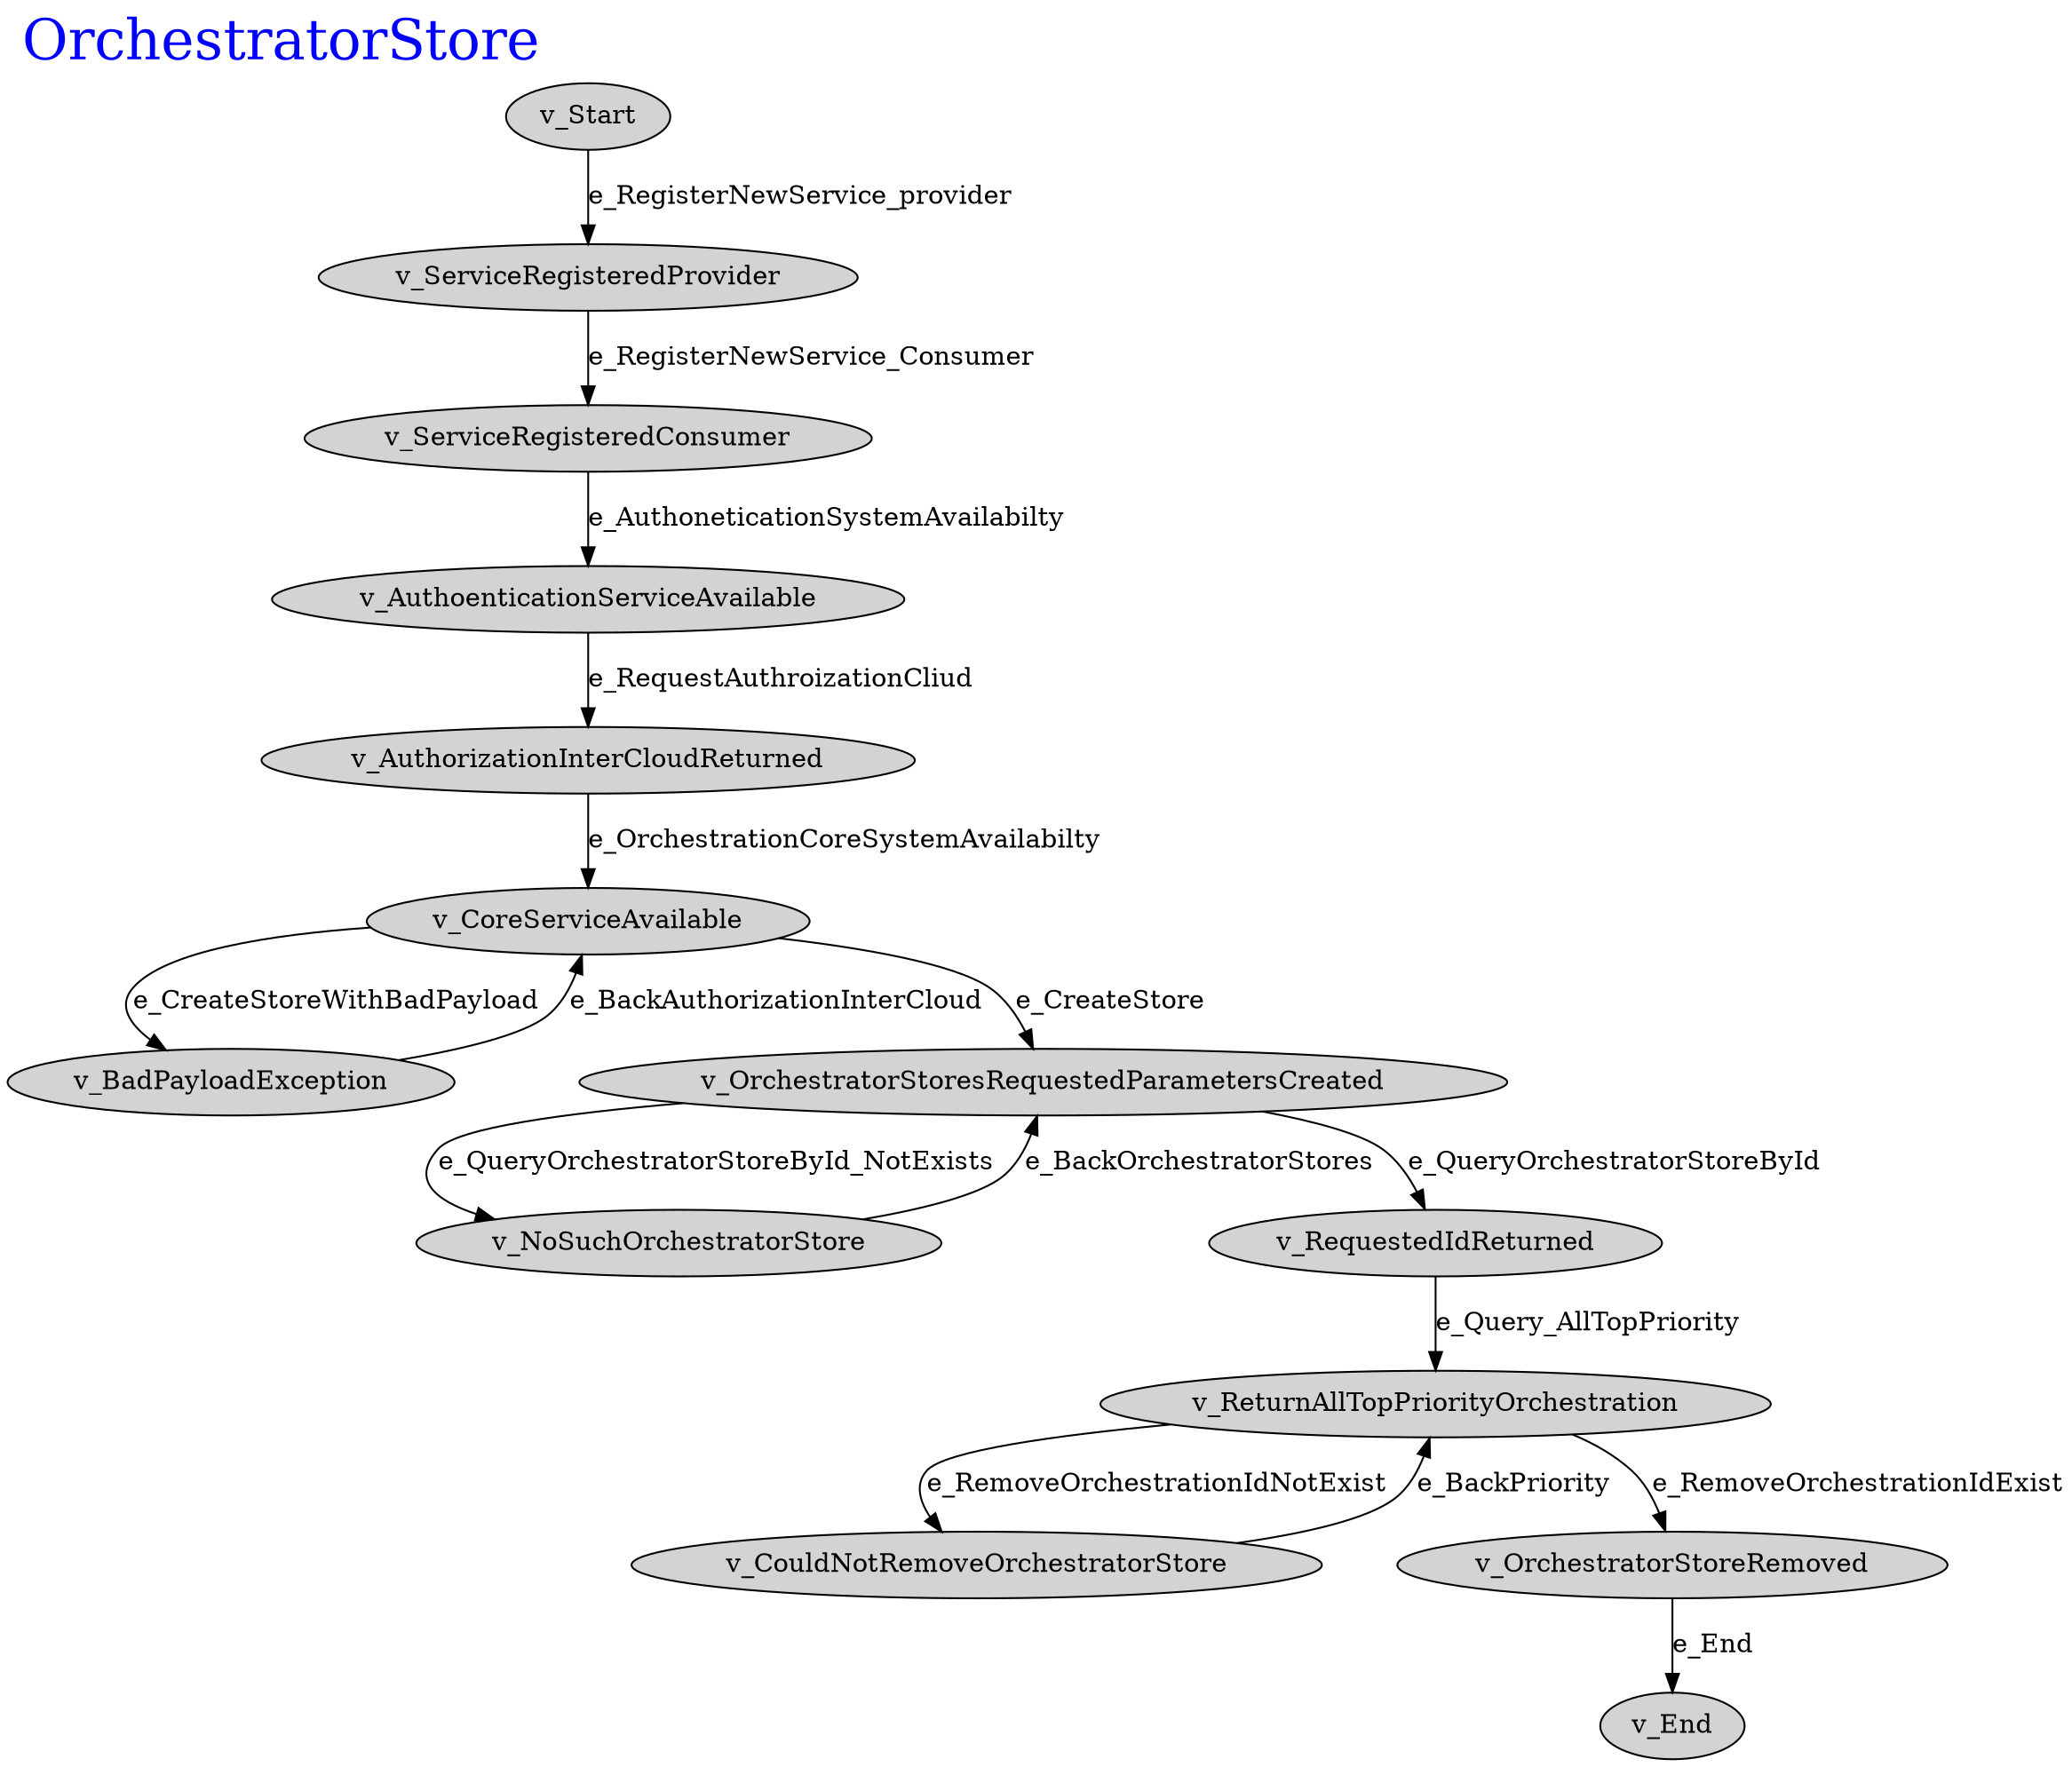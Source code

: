 digraph OrchestratorStore{
rankdir=TB
 label="OrchestratorStore"
labelloc=top
labeljust=left
fontcolor = blue
node [style=filled] 
 fontsize=30
"v_Start" -> "v_ServiceRegisteredProvider"  [ label="e_RegisterNewService_provider"color="black"]
"v_OrchestratorStoreRemoved" -> "v_End"  [ label="e_End"color="black"]
"v_CouldNotRemoveOrchestratorStore" -> "v_ReturnAllTopPriorityOrchestration"  [ label="e_BackPriority"color="black"]
"v_ReturnAllTopPriorityOrchestration" -> "v_CouldNotRemoveOrchestratorStore"  [ label="e_RemoveOrchestrationIdNotExist"color="black"]
"v_ReturnAllTopPriorityOrchestration" -> "v_OrchestratorStoreRemoved"  [ label="e_RemoveOrchestrationIdExist"color="black"]
"v_RequestedIdReturned" -> "v_ReturnAllTopPriorityOrchestration"  [ label="e_Query_AllTopPriority"color="black"]
"v_NoSuchOrchestratorStore" -> "v_OrchestratorStoresRequestedParametersCreated"  [ label="e_BackOrchestratorStores"color="black"]
"v_OrchestratorStoresRequestedParametersCreated" -> "v_NoSuchOrchestratorStore"  [ label="e_QueryOrchestratorStoreById_NotExists"color="black"]
"v_OrchestratorStoresRequestedParametersCreated" -> "v_RequestedIdReturned"  [ label="e_QueryOrchestratorStoreById"color="black"]
"v_BadPayloadException" -> "v_CoreServiceAvailable"  [ label="e_BackAuthorizationInterCloud"color="black"]
"v_CoreServiceAvailable" -> "v_BadPayloadException"  [ label="e_CreateStoreWithBadPayload"color="black"]
"v_CoreServiceAvailable" -> "v_OrchestratorStoresRequestedParametersCreated"  [ label="e_CreateStore"color="black"]
"v_AuthorizationInterCloudReturned" -> "v_CoreServiceAvailable"  [ label="e_OrchestrationCoreSystemAvailabilty"color="black"]
"v_AuthoenticationServiceAvailable" -> "v_AuthorizationInterCloudReturned"  [ label="e_RequestAuthroizationCliud"color="black"]
"v_ServiceRegisteredConsumer" -> "v_AuthoenticationServiceAvailable"  [ label="e_AuthoneticationSystemAvailabilty"color="black"]
"v_ServiceRegisteredProvider" -> "v_ServiceRegisteredConsumer"  [ label="e_RegisterNewService_Consumer"color="black"]
}